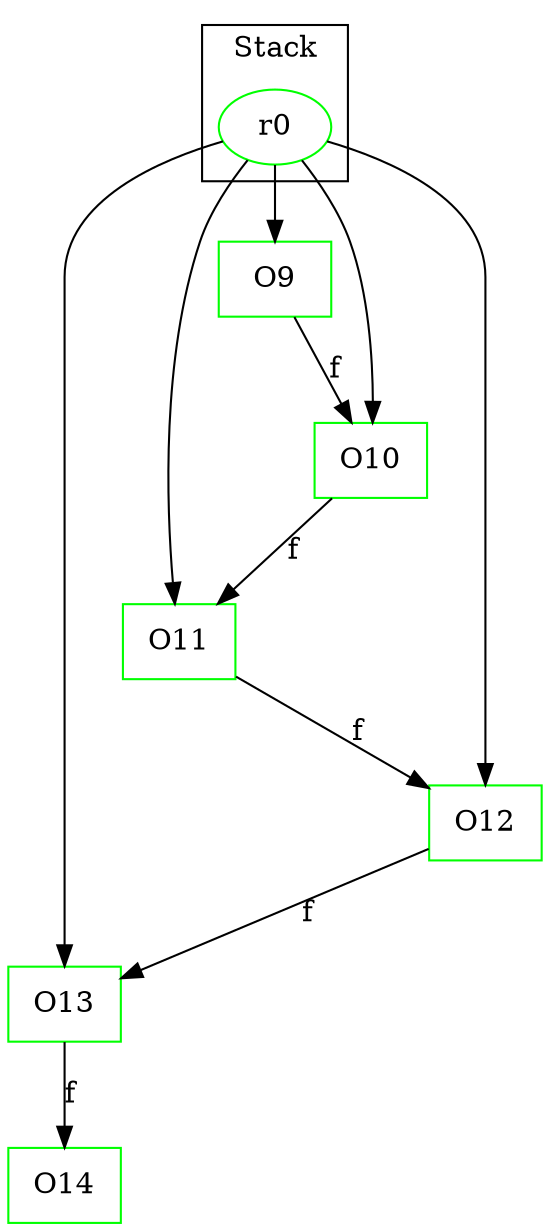 digraph sample {
  rankDir="LR";
  subgraph cluster_0 {
    label="Stack"
    "r0"; 
  }
  "r0" -> { O13 O12 O9 O11 O10 };
  O13[shape=box];
  O12[shape=box];
  O14[shape=box];
  O9[shape=box];
  O11[shape=box];
  O10[shape=box];
  O13 -> O14[label="f", weight="0.2"]
  O12 -> O13[label="f", weight="0.2"]
  O9 -> O10[label="f", weight="0.2"]
  O11 -> O12[label="f", weight="0.2"]
  O10 -> O11[label="f", weight="0.2"]
  O13[color="green"];
  O12[color="green"];
  O14[color="green"];
  "r0"[color="green"];
  O9[color="green"];
  O11[color="green"];
  O10[color="green"];
}
